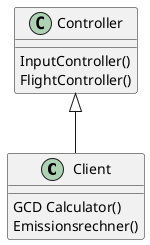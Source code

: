 @startuml
class Client {
  GCD Calculator()
  Emissionsrechner()

}

class Controller {
   InputController()
   FlightController()
}

Controller <|-- Client
@enduml